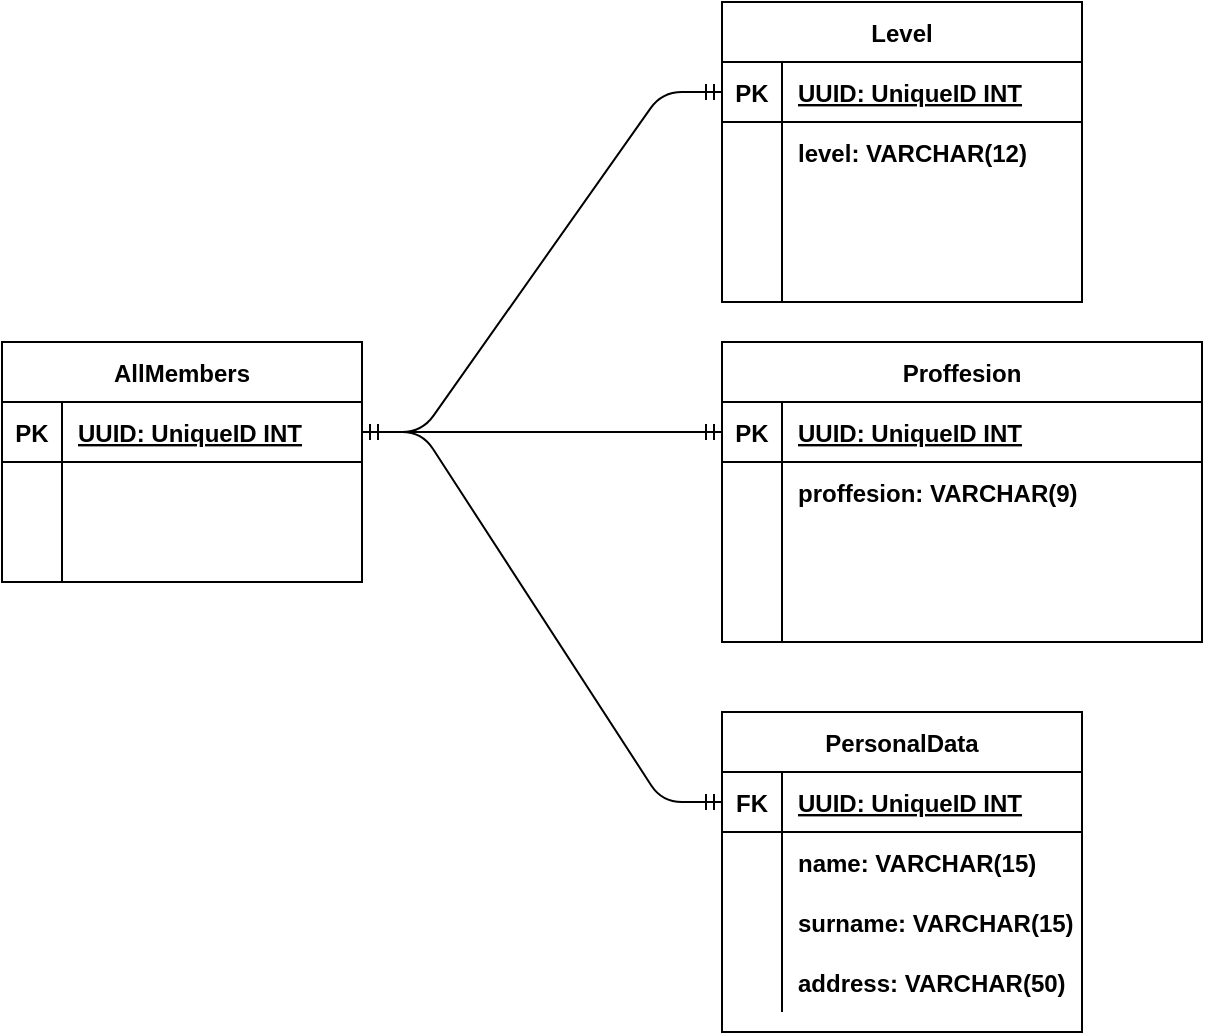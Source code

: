 <mxfile version="14.5.10" type="device"><diagram id="PXj-FwDTct0pAtHwyoyQ" name="Page-1"><mxGraphModel dx="868" dy="1651" grid="1" gridSize="10" guides="1" tooltips="1" connect="1" arrows="1" fold="1" page="1" pageScale="1" pageWidth="827" pageHeight="1169" math="0" shadow="0"><root><mxCell id="0"/><mxCell id="1" parent="0"/><mxCell id="FxXcmjzKTzls4A_FkV2y-1" value="Proffesion" style="shape=table;startSize=30;container=1;collapsible=1;childLayout=tableLayout;fixedRows=1;rowLines=0;fontStyle=1;align=center;resizeLast=1;" vertex="1" parent="1"><mxGeometry x="420" y="-30" width="240" height="150" as="geometry"/></mxCell><mxCell id="FxXcmjzKTzls4A_FkV2y-2" value="" style="shape=partialRectangle;collapsible=0;dropTarget=0;pointerEvents=0;fillColor=none;top=0;left=0;bottom=1;right=0;points=[[0,0.5],[1,0.5]];portConstraint=eastwest;" vertex="1" parent="FxXcmjzKTzls4A_FkV2y-1"><mxGeometry y="30" width="240" height="30" as="geometry"/></mxCell><mxCell id="FxXcmjzKTzls4A_FkV2y-3" value="PK" style="shape=partialRectangle;connectable=0;fillColor=none;top=0;left=0;bottom=0;right=0;fontStyle=1;overflow=hidden;" vertex="1" parent="FxXcmjzKTzls4A_FkV2y-2"><mxGeometry width="30" height="30" as="geometry"/></mxCell><mxCell id="FxXcmjzKTzls4A_FkV2y-4" value="UUID: UniqueID INT" style="shape=partialRectangle;connectable=0;fillColor=none;top=0;left=0;bottom=0;right=0;align=left;spacingLeft=6;fontStyle=5;overflow=hidden;" vertex="1" parent="FxXcmjzKTzls4A_FkV2y-2"><mxGeometry x="30" width="210" height="30" as="geometry"/></mxCell><mxCell id="FxXcmjzKTzls4A_FkV2y-5" value="" style="shape=partialRectangle;collapsible=0;dropTarget=0;pointerEvents=0;fillColor=none;top=0;left=0;bottom=0;right=0;points=[[0,0.5],[1,0.5]];portConstraint=eastwest;" vertex="1" parent="FxXcmjzKTzls4A_FkV2y-1"><mxGeometry y="60" width="240" height="30" as="geometry"/></mxCell><mxCell id="FxXcmjzKTzls4A_FkV2y-6" value="" style="shape=partialRectangle;connectable=0;fillColor=none;top=0;left=0;bottom=0;right=0;editable=1;overflow=hidden;" vertex="1" parent="FxXcmjzKTzls4A_FkV2y-5"><mxGeometry width="30" height="30" as="geometry"/></mxCell><mxCell id="FxXcmjzKTzls4A_FkV2y-7" value="proffesion: VARCHAR(9)" style="shape=partialRectangle;connectable=0;fillColor=none;top=0;left=0;bottom=0;right=0;align=left;spacingLeft=6;overflow=hidden;fontStyle=1" vertex="1" parent="FxXcmjzKTzls4A_FkV2y-5"><mxGeometry x="30" width="210" height="30" as="geometry"/></mxCell><mxCell id="FxXcmjzKTzls4A_FkV2y-8" value="" style="shape=partialRectangle;collapsible=0;dropTarget=0;pointerEvents=0;fillColor=none;top=0;left=0;bottom=0;right=0;points=[[0,0.5],[1,0.5]];portConstraint=eastwest;" vertex="1" parent="FxXcmjzKTzls4A_FkV2y-1"><mxGeometry y="90" width="240" height="30" as="geometry"/></mxCell><mxCell id="FxXcmjzKTzls4A_FkV2y-9" value="" style="shape=partialRectangle;connectable=0;fillColor=none;top=0;left=0;bottom=0;right=0;editable=1;overflow=hidden;" vertex="1" parent="FxXcmjzKTzls4A_FkV2y-8"><mxGeometry width="30" height="30" as="geometry"/></mxCell><mxCell id="FxXcmjzKTzls4A_FkV2y-10" value="" style="shape=partialRectangle;connectable=0;fillColor=none;top=0;left=0;bottom=0;right=0;align=left;spacingLeft=6;overflow=hidden;" vertex="1" parent="FxXcmjzKTzls4A_FkV2y-8"><mxGeometry x="30" width="210" height="30" as="geometry"/></mxCell><mxCell id="FxXcmjzKTzls4A_FkV2y-11" value="" style="shape=partialRectangle;collapsible=0;dropTarget=0;pointerEvents=0;fillColor=none;top=0;left=0;bottom=0;right=0;points=[[0,0.5],[1,0.5]];portConstraint=eastwest;" vertex="1" parent="FxXcmjzKTzls4A_FkV2y-1"><mxGeometry y="120" width="240" height="30" as="geometry"/></mxCell><mxCell id="FxXcmjzKTzls4A_FkV2y-12" value="" style="shape=partialRectangle;connectable=0;fillColor=none;top=0;left=0;bottom=0;right=0;editable=1;overflow=hidden;" vertex="1" parent="FxXcmjzKTzls4A_FkV2y-11"><mxGeometry width="30" height="30" as="geometry"/></mxCell><mxCell id="FxXcmjzKTzls4A_FkV2y-13" value="" style="shape=partialRectangle;connectable=0;fillColor=none;top=0;left=0;bottom=0;right=0;align=left;spacingLeft=6;overflow=hidden;" vertex="1" parent="FxXcmjzKTzls4A_FkV2y-11"><mxGeometry x="30" width="210" height="30" as="geometry"/></mxCell><mxCell id="FxXcmjzKTzls4A_FkV2y-14" value="PersonalData" style="shape=table;startSize=30;container=1;collapsible=1;childLayout=tableLayout;fixedRows=1;rowLines=0;fontStyle=1;align=center;resizeLast=1;" vertex="1" parent="1"><mxGeometry x="420" y="155" width="180" height="160" as="geometry"/></mxCell><mxCell id="FxXcmjzKTzls4A_FkV2y-15" value="" style="shape=partialRectangle;collapsible=0;dropTarget=0;pointerEvents=0;fillColor=none;top=0;left=0;bottom=1;right=0;points=[[0,0.5],[1,0.5]];portConstraint=eastwest;" vertex="1" parent="FxXcmjzKTzls4A_FkV2y-14"><mxGeometry y="30" width="180" height="30" as="geometry"/></mxCell><mxCell id="FxXcmjzKTzls4A_FkV2y-16" value="FK" style="shape=partialRectangle;connectable=0;fillColor=none;top=0;left=0;bottom=0;right=0;fontStyle=1;overflow=hidden;" vertex="1" parent="FxXcmjzKTzls4A_FkV2y-15"><mxGeometry width="30" height="30" as="geometry"/></mxCell><mxCell id="FxXcmjzKTzls4A_FkV2y-17" value="UUID: UniqueID INT" style="shape=partialRectangle;connectable=0;fillColor=none;top=0;left=0;bottom=0;right=0;align=left;spacingLeft=6;fontStyle=5;overflow=hidden;" vertex="1" parent="FxXcmjzKTzls4A_FkV2y-15"><mxGeometry x="30" width="150" height="30" as="geometry"/></mxCell><mxCell id="FxXcmjzKTzls4A_FkV2y-18" value="" style="shape=partialRectangle;collapsible=0;dropTarget=0;pointerEvents=0;fillColor=none;top=0;left=0;bottom=0;right=0;points=[[0,0.5],[1,0.5]];portConstraint=eastwest;" vertex="1" parent="FxXcmjzKTzls4A_FkV2y-14"><mxGeometry y="60" width="180" height="30" as="geometry"/></mxCell><mxCell id="FxXcmjzKTzls4A_FkV2y-19" value="" style="shape=partialRectangle;connectable=0;fillColor=none;top=0;left=0;bottom=0;right=0;editable=1;overflow=hidden;" vertex="1" parent="FxXcmjzKTzls4A_FkV2y-18"><mxGeometry width="30" height="30" as="geometry"/></mxCell><mxCell id="FxXcmjzKTzls4A_FkV2y-20" value="name: VARCHAR(15)" style="shape=partialRectangle;connectable=0;fillColor=none;top=0;left=0;bottom=0;right=0;align=left;spacingLeft=6;overflow=hidden;fontStyle=1" vertex="1" parent="FxXcmjzKTzls4A_FkV2y-18"><mxGeometry x="30" width="150" height="30" as="geometry"/></mxCell><mxCell id="FxXcmjzKTzls4A_FkV2y-21" value="" style="shape=partialRectangle;collapsible=0;dropTarget=0;pointerEvents=0;fillColor=none;top=0;left=0;bottom=0;right=0;points=[[0,0.5],[1,0.5]];portConstraint=eastwest;" vertex="1" parent="FxXcmjzKTzls4A_FkV2y-14"><mxGeometry y="90" width="180" height="30" as="geometry"/></mxCell><mxCell id="FxXcmjzKTzls4A_FkV2y-22" value="" style="shape=partialRectangle;connectable=0;fillColor=none;top=0;left=0;bottom=0;right=0;editable=1;overflow=hidden;" vertex="1" parent="FxXcmjzKTzls4A_FkV2y-21"><mxGeometry width="30" height="30" as="geometry"/></mxCell><mxCell id="FxXcmjzKTzls4A_FkV2y-23" value="surname: VARCHAR(15)" style="shape=partialRectangle;connectable=0;fillColor=none;top=0;left=0;bottom=0;right=0;align=left;spacingLeft=6;overflow=hidden;fontStyle=1" vertex="1" parent="FxXcmjzKTzls4A_FkV2y-21"><mxGeometry x="30" width="150" height="30" as="geometry"/></mxCell><mxCell id="FxXcmjzKTzls4A_FkV2y-24" value="" style="shape=partialRectangle;collapsible=0;dropTarget=0;pointerEvents=0;fillColor=none;top=0;left=0;bottom=0;right=0;points=[[0,0.5],[1,0.5]];portConstraint=eastwest;" vertex="1" parent="FxXcmjzKTzls4A_FkV2y-14"><mxGeometry y="120" width="180" height="30" as="geometry"/></mxCell><mxCell id="FxXcmjzKTzls4A_FkV2y-25" value="" style="shape=partialRectangle;connectable=0;fillColor=none;top=0;left=0;bottom=0;right=0;editable=1;overflow=hidden;" vertex="1" parent="FxXcmjzKTzls4A_FkV2y-24"><mxGeometry width="30" height="30" as="geometry"/></mxCell><mxCell id="FxXcmjzKTzls4A_FkV2y-26" value="address: VARCHAR(50)" style="shape=partialRectangle;connectable=0;fillColor=none;top=0;left=0;bottom=0;right=0;align=left;spacingLeft=6;overflow=hidden;fontStyle=1" vertex="1" parent="FxXcmjzKTzls4A_FkV2y-24"><mxGeometry x="30" width="150" height="30" as="geometry"/></mxCell><mxCell id="FxXcmjzKTzls4A_FkV2y-27" value="" style="edgeStyle=entityRelationEdgeStyle;fontSize=12;html=1;endArrow=ERmandOne;startArrow=ERmandOne;" edge="1" parent="1" source="FxXcmjzKTzls4A_FkV2y-2" target="FxXcmjzKTzls4A_FkV2y-29"><mxGeometry width="100" height="100" relative="1" as="geometry"><mxPoint x="330" y="240" as="sourcePoint"/><mxPoint x="460" y="200" as="targetPoint"/></mxGeometry></mxCell><mxCell id="FxXcmjzKTzls4A_FkV2y-28" value="AllMembers" style="shape=table;startSize=30;container=1;collapsible=1;childLayout=tableLayout;fixedRows=1;rowLines=0;fontStyle=1;align=center;resizeLast=1;" vertex="1" parent="1"><mxGeometry x="60" y="-30" width="180" height="120" as="geometry"/></mxCell><mxCell id="FxXcmjzKTzls4A_FkV2y-29" value="" style="shape=partialRectangle;collapsible=0;dropTarget=0;pointerEvents=0;fillColor=none;top=0;left=0;bottom=1;right=0;points=[[0,0.5],[1,0.5]];portConstraint=eastwest;" vertex="1" parent="FxXcmjzKTzls4A_FkV2y-28"><mxGeometry y="30" width="180" height="30" as="geometry"/></mxCell><mxCell id="FxXcmjzKTzls4A_FkV2y-30" value="PK" style="shape=partialRectangle;connectable=0;fillColor=none;top=0;left=0;bottom=0;right=0;fontStyle=1;overflow=hidden;" vertex="1" parent="FxXcmjzKTzls4A_FkV2y-29"><mxGeometry width="30" height="30" as="geometry"/></mxCell><mxCell id="FxXcmjzKTzls4A_FkV2y-31" value="UUID: UniqueID INT" style="shape=partialRectangle;connectable=0;fillColor=none;top=0;left=0;bottom=0;right=0;align=left;spacingLeft=6;fontStyle=5;overflow=hidden;" vertex="1" parent="FxXcmjzKTzls4A_FkV2y-29"><mxGeometry x="30" width="150" height="30" as="geometry"/></mxCell><mxCell id="FxXcmjzKTzls4A_FkV2y-35" value="" style="shape=partialRectangle;collapsible=0;dropTarget=0;pointerEvents=0;fillColor=none;top=0;left=0;bottom=0;right=0;points=[[0,0.5],[1,0.5]];portConstraint=eastwest;" vertex="1" parent="FxXcmjzKTzls4A_FkV2y-28"><mxGeometry y="60" width="180" height="30" as="geometry"/></mxCell><mxCell id="FxXcmjzKTzls4A_FkV2y-36" value="" style="shape=partialRectangle;connectable=0;fillColor=none;top=0;left=0;bottom=0;right=0;editable=1;overflow=hidden;" vertex="1" parent="FxXcmjzKTzls4A_FkV2y-35"><mxGeometry width="30" height="30" as="geometry"/></mxCell><mxCell id="FxXcmjzKTzls4A_FkV2y-37" value="" style="shape=partialRectangle;connectable=0;fillColor=none;top=0;left=0;bottom=0;right=0;align=left;spacingLeft=6;overflow=hidden;" vertex="1" parent="FxXcmjzKTzls4A_FkV2y-35"><mxGeometry x="30" width="150" height="30" as="geometry"/></mxCell><mxCell id="FxXcmjzKTzls4A_FkV2y-38" value="" style="shape=partialRectangle;collapsible=0;dropTarget=0;pointerEvents=0;fillColor=none;top=0;left=0;bottom=0;right=0;points=[[0,0.5],[1,0.5]];portConstraint=eastwest;" vertex="1" parent="FxXcmjzKTzls4A_FkV2y-28"><mxGeometry y="90" width="180" height="30" as="geometry"/></mxCell><mxCell id="FxXcmjzKTzls4A_FkV2y-39" value="" style="shape=partialRectangle;connectable=0;fillColor=none;top=0;left=0;bottom=0;right=0;editable=1;overflow=hidden;" vertex="1" parent="FxXcmjzKTzls4A_FkV2y-38"><mxGeometry width="30" height="30" as="geometry"/></mxCell><mxCell id="FxXcmjzKTzls4A_FkV2y-40" value="" style="shape=partialRectangle;connectable=0;fillColor=none;top=0;left=0;bottom=0;right=0;align=left;spacingLeft=6;overflow=hidden;" vertex="1" parent="FxXcmjzKTzls4A_FkV2y-38"><mxGeometry x="30" width="150" height="30" as="geometry"/></mxCell><mxCell id="FxXcmjzKTzls4A_FkV2y-41" value="" style="edgeStyle=entityRelationEdgeStyle;fontSize=12;html=1;endArrow=ERmandOne;startArrow=ERmandOne;" edge="1" parent="1" source="FxXcmjzKTzls4A_FkV2y-29" target="FxXcmjzKTzls4A_FkV2y-15"><mxGeometry width="100" height="100" relative="1" as="geometry"><mxPoint x="360" y="260" as="sourcePoint"/><mxPoint x="460" y="160" as="targetPoint"/></mxGeometry></mxCell><mxCell id="FxXcmjzKTzls4A_FkV2y-42" value="Level" style="shape=table;startSize=30;container=1;collapsible=1;childLayout=tableLayout;fixedRows=1;rowLines=0;fontStyle=1;align=center;resizeLast=1;" vertex="1" parent="1"><mxGeometry x="420" y="-200" width="180" height="150" as="geometry"/></mxCell><mxCell id="FxXcmjzKTzls4A_FkV2y-43" value="" style="shape=partialRectangle;collapsible=0;dropTarget=0;pointerEvents=0;fillColor=none;top=0;left=0;bottom=1;right=0;points=[[0,0.5],[1,0.5]];portConstraint=eastwest;" vertex="1" parent="FxXcmjzKTzls4A_FkV2y-42"><mxGeometry y="30" width="180" height="30" as="geometry"/></mxCell><mxCell id="FxXcmjzKTzls4A_FkV2y-44" value="PK" style="shape=partialRectangle;connectable=0;fillColor=none;top=0;left=0;bottom=0;right=0;fontStyle=1;overflow=hidden;" vertex="1" parent="FxXcmjzKTzls4A_FkV2y-43"><mxGeometry width="30" height="30" as="geometry"/></mxCell><mxCell id="FxXcmjzKTzls4A_FkV2y-45" value="UUID: UniqueID INT" style="shape=partialRectangle;connectable=0;fillColor=none;top=0;left=0;bottom=0;right=0;align=left;spacingLeft=6;fontStyle=5;overflow=hidden;" vertex="1" parent="FxXcmjzKTzls4A_FkV2y-43"><mxGeometry x="30" width="150" height="30" as="geometry"/></mxCell><mxCell id="FxXcmjzKTzls4A_FkV2y-46" value="" style="shape=partialRectangle;collapsible=0;dropTarget=0;pointerEvents=0;fillColor=none;top=0;left=0;bottom=0;right=0;points=[[0,0.5],[1,0.5]];portConstraint=eastwest;" vertex="1" parent="FxXcmjzKTzls4A_FkV2y-42"><mxGeometry y="60" width="180" height="30" as="geometry"/></mxCell><mxCell id="FxXcmjzKTzls4A_FkV2y-47" value="" style="shape=partialRectangle;connectable=0;fillColor=none;top=0;left=0;bottom=0;right=0;editable=1;overflow=hidden;" vertex="1" parent="FxXcmjzKTzls4A_FkV2y-46"><mxGeometry width="30" height="30" as="geometry"/></mxCell><mxCell id="FxXcmjzKTzls4A_FkV2y-48" value="level: VARCHAR(12)" style="shape=partialRectangle;connectable=0;fillColor=none;top=0;left=0;bottom=0;right=0;align=left;spacingLeft=6;overflow=hidden;fontStyle=1" vertex="1" parent="FxXcmjzKTzls4A_FkV2y-46"><mxGeometry x="30" width="150" height="30" as="geometry"/></mxCell><mxCell id="FxXcmjzKTzls4A_FkV2y-49" value="" style="shape=partialRectangle;collapsible=0;dropTarget=0;pointerEvents=0;fillColor=none;top=0;left=0;bottom=0;right=0;points=[[0,0.5],[1,0.5]];portConstraint=eastwest;" vertex="1" parent="FxXcmjzKTzls4A_FkV2y-42"><mxGeometry y="90" width="180" height="30" as="geometry"/></mxCell><mxCell id="FxXcmjzKTzls4A_FkV2y-50" value="" style="shape=partialRectangle;connectable=0;fillColor=none;top=0;left=0;bottom=0;right=0;editable=1;overflow=hidden;" vertex="1" parent="FxXcmjzKTzls4A_FkV2y-49"><mxGeometry width="30" height="30" as="geometry"/></mxCell><mxCell id="FxXcmjzKTzls4A_FkV2y-51" value="" style="shape=partialRectangle;connectable=0;fillColor=none;top=0;left=0;bottom=0;right=0;align=left;spacingLeft=6;overflow=hidden;" vertex="1" parent="FxXcmjzKTzls4A_FkV2y-49"><mxGeometry x="30" width="150" height="30" as="geometry"/></mxCell><mxCell id="FxXcmjzKTzls4A_FkV2y-52" value="" style="shape=partialRectangle;collapsible=0;dropTarget=0;pointerEvents=0;fillColor=none;top=0;left=0;bottom=0;right=0;points=[[0,0.5],[1,0.5]];portConstraint=eastwest;" vertex="1" parent="FxXcmjzKTzls4A_FkV2y-42"><mxGeometry y="120" width="180" height="30" as="geometry"/></mxCell><mxCell id="FxXcmjzKTzls4A_FkV2y-53" value="" style="shape=partialRectangle;connectable=0;fillColor=none;top=0;left=0;bottom=0;right=0;editable=1;overflow=hidden;" vertex="1" parent="FxXcmjzKTzls4A_FkV2y-52"><mxGeometry width="30" height="30" as="geometry"/></mxCell><mxCell id="FxXcmjzKTzls4A_FkV2y-54" value="" style="shape=partialRectangle;connectable=0;fillColor=none;top=0;left=0;bottom=0;right=0;align=left;spacingLeft=6;overflow=hidden;" vertex="1" parent="FxXcmjzKTzls4A_FkV2y-52"><mxGeometry x="30" width="150" height="30" as="geometry"/></mxCell><mxCell id="FxXcmjzKTzls4A_FkV2y-59" value="" style="edgeStyle=entityRelationEdgeStyle;fontSize=12;html=1;endArrow=ERmandOne;startArrow=ERmandOne;" edge="1" parent="1" source="FxXcmjzKTzls4A_FkV2y-29" target="FxXcmjzKTzls4A_FkV2y-43"><mxGeometry width="100" height="100" relative="1" as="geometry"><mxPoint x="250" y="-30" as="sourcePoint"/><mxPoint x="350" y="-130" as="targetPoint"/></mxGeometry></mxCell></root></mxGraphModel></diagram></mxfile>